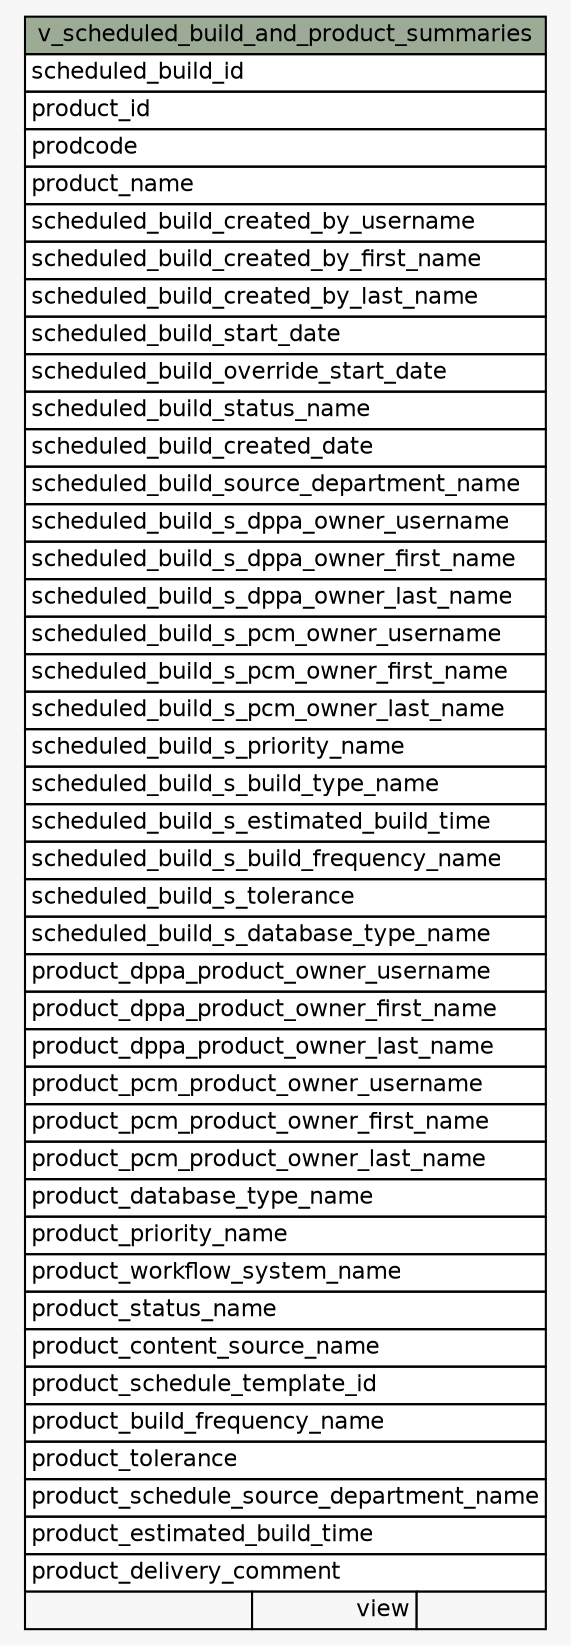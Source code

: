 // dot 2.2.1 on Windows 10 10.0
// SchemaSpy rev 590
digraph "v_scheduled_build_and_product_summaries" {
  graph [
    rankdir="RL"
    bgcolor="#f7f7f7"
    nodesep="0.18"
    ranksep="0.46"
    fontname="Helvetica"
    fontsize="11"
  ];
  node [
    fontname="Helvetica"
    fontsize="11"
    shape="plaintext"
  ];
  edge [
    arrowsize="0.8"
  ];
  "v_scheduled_build_and_product_summaries" [
    label=<
    <TABLE BORDER="0" CELLBORDER="1" CELLSPACING="0" BGCOLOR="#ffffff">
      <TR><TD COLSPAN="3" BGCOLOR="#9bab96" ALIGN="CENTER">v_scheduled_build_and_product_summaries</TD></TR>
      <TR><TD PORT="scheduled_build_id" COLSPAN="3" ALIGN="LEFT">scheduled_build_id</TD></TR>
      <TR><TD PORT="product_id" COLSPAN="3" ALIGN="LEFT">product_id</TD></TR>
      <TR><TD PORT="prodcode" COLSPAN="3" ALIGN="LEFT">prodcode</TD></TR>
      <TR><TD PORT="product_name" COLSPAN="3" ALIGN="LEFT">product_name</TD></TR>
      <TR><TD PORT="scheduled_build_created_by_username" COLSPAN="3" ALIGN="LEFT">scheduled_build_created_by_username</TD></TR>
      <TR><TD PORT="scheduled_build_created_by_first_name" COLSPAN="3" ALIGN="LEFT">scheduled_build_created_by_first_name</TD></TR>
      <TR><TD PORT="scheduled_build_created_by_last_name" COLSPAN="3" ALIGN="LEFT">scheduled_build_created_by_last_name</TD></TR>
      <TR><TD PORT="scheduled_build_start_date" COLSPAN="3" ALIGN="LEFT">scheduled_build_start_date</TD></TR>
      <TR><TD PORT="scheduled_build_override_start_date" COLSPAN="3" ALIGN="LEFT">scheduled_build_override_start_date</TD></TR>
      <TR><TD PORT="scheduled_build_status_name" COLSPAN="3" ALIGN="LEFT">scheduled_build_status_name</TD></TR>
      <TR><TD PORT="scheduled_build_created_date" COLSPAN="3" ALIGN="LEFT">scheduled_build_created_date</TD></TR>
      <TR><TD PORT="scheduled_build_source_department_name" COLSPAN="3" ALIGN="LEFT">scheduled_build_source_department_name</TD></TR>
      <TR><TD PORT="scheduled_build_s_dppa_owner_username" COLSPAN="3" ALIGN="LEFT">scheduled_build_s_dppa_owner_username</TD></TR>
      <TR><TD PORT="scheduled_build_s_dppa_owner_first_name" COLSPAN="3" ALIGN="LEFT">scheduled_build_s_dppa_owner_first_name</TD></TR>
      <TR><TD PORT="scheduled_build_s_dppa_owner_last_name" COLSPAN="3" ALIGN="LEFT">scheduled_build_s_dppa_owner_last_name</TD></TR>
      <TR><TD PORT="scheduled_build_s_pcm_owner_username" COLSPAN="3" ALIGN="LEFT">scheduled_build_s_pcm_owner_username</TD></TR>
      <TR><TD PORT="scheduled_build_s_pcm_owner_first_name" COLSPAN="3" ALIGN="LEFT">scheduled_build_s_pcm_owner_first_name</TD></TR>
      <TR><TD PORT="scheduled_build_s_pcm_owner_last_name" COLSPAN="3" ALIGN="LEFT">scheduled_build_s_pcm_owner_last_name</TD></TR>
      <TR><TD PORT="scheduled_build_s_priority_name" COLSPAN="3" ALIGN="LEFT">scheduled_build_s_priority_name</TD></TR>
      <TR><TD PORT="scheduled_build_s_build_type_name" COLSPAN="3" ALIGN="LEFT">scheduled_build_s_build_type_name</TD></TR>
      <TR><TD PORT="scheduled_build_s_estimated_build_time" COLSPAN="3" ALIGN="LEFT">scheduled_build_s_estimated_build_time</TD></TR>
      <TR><TD PORT="scheduled_build_s_build_frequency_name" COLSPAN="3" ALIGN="LEFT">scheduled_build_s_build_frequency_name</TD></TR>
      <TR><TD PORT="scheduled_build_s_tolerance" COLSPAN="3" ALIGN="LEFT">scheduled_build_s_tolerance</TD></TR>
      <TR><TD PORT="scheduled_build_s_database_type_name" COLSPAN="3" ALIGN="LEFT">scheduled_build_s_database_type_name</TD></TR>
      <TR><TD PORT="product_dppa_product_owner_username" COLSPAN="3" ALIGN="LEFT">product_dppa_product_owner_username</TD></TR>
      <TR><TD PORT="product_dppa_product_owner_first_name" COLSPAN="3" ALIGN="LEFT">product_dppa_product_owner_first_name</TD></TR>
      <TR><TD PORT="product_dppa_product_owner_last_name" COLSPAN="3" ALIGN="LEFT">product_dppa_product_owner_last_name</TD></TR>
      <TR><TD PORT="product_pcm_product_owner_username" COLSPAN="3" ALIGN="LEFT">product_pcm_product_owner_username</TD></TR>
      <TR><TD PORT="product_pcm_product_owner_first_name" COLSPAN="3" ALIGN="LEFT">product_pcm_product_owner_first_name</TD></TR>
      <TR><TD PORT="product_pcm_product_owner_last_name" COLSPAN="3" ALIGN="LEFT">product_pcm_product_owner_last_name</TD></TR>
      <TR><TD PORT="product_database_type_name" COLSPAN="3" ALIGN="LEFT">product_database_type_name</TD></TR>
      <TR><TD PORT="product_priority_name" COLSPAN="3" ALIGN="LEFT">product_priority_name</TD></TR>
      <TR><TD PORT="product_workflow_system_name" COLSPAN="3" ALIGN="LEFT">product_workflow_system_name</TD></TR>
      <TR><TD PORT="product_status_name" COLSPAN="3" ALIGN="LEFT">product_status_name</TD></TR>
      <TR><TD PORT="product_content_source_name" COLSPAN="3" ALIGN="LEFT">product_content_source_name</TD></TR>
      <TR><TD PORT="product_schedule_template_id" COLSPAN="3" ALIGN="LEFT">product_schedule_template_id</TD></TR>
      <TR><TD PORT="product_build_frequency_name" COLSPAN="3" ALIGN="LEFT">product_build_frequency_name</TD></TR>
      <TR><TD PORT="product_tolerance" COLSPAN="3" ALIGN="LEFT">product_tolerance</TD></TR>
      <TR><TD PORT="product_schedule_source_department_name" COLSPAN="3" ALIGN="LEFT">product_schedule_source_department_name</TD></TR>
      <TR><TD PORT="product_estimated_build_time" COLSPAN="3" ALIGN="LEFT">product_estimated_build_time</TD></TR>
      <TR><TD PORT="product_delivery_comment" COLSPAN="3" ALIGN="LEFT">product_delivery_comment</TD></TR>
      <TR><TD ALIGN="LEFT" BGCOLOR="#f7f7f7">  </TD><TD ALIGN="RIGHT" BGCOLOR="#f7f7f7">view</TD><TD ALIGN="RIGHT" BGCOLOR="#f7f7f7">  </TD></TR>
    </TABLE>>
    URL="tables/v_scheduled_build_and_product_summaries.html"
    tooltip="v_scheduled_build_and_product_summaries"
  ];
}
